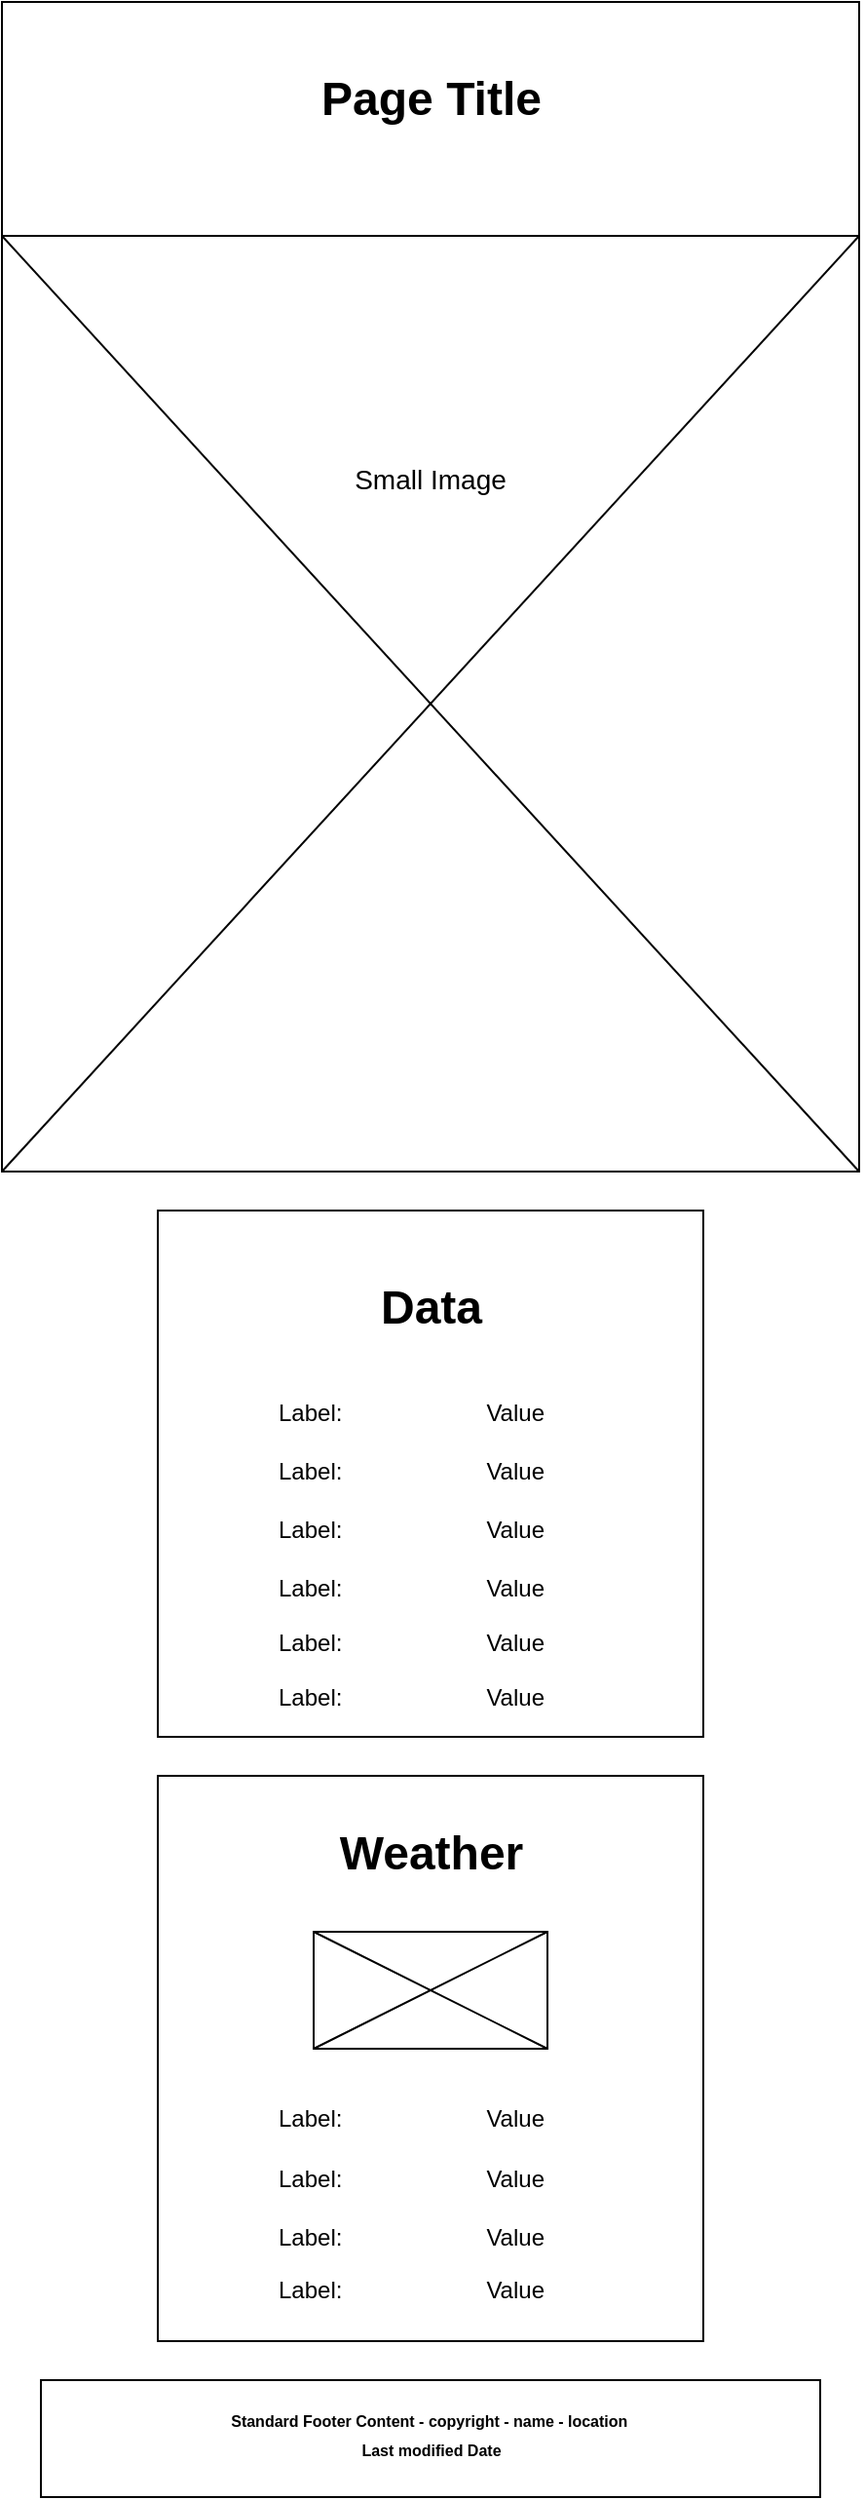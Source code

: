 <mxfile version="26.0.8">
  <diagram name="Page-1" id="WEihKRuXas7AYv6Y4sjq">
    <mxGraphModel dx="757" dy="914" grid="1" gridSize="10" guides="1" tooltips="1" connect="1" arrows="1" fold="1" page="1" pageScale="1" pageWidth="270" pageHeight="720" math="0" shadow="0">
      <root>
        <mxCell id="0" />
        <mxCell id="1" parent="0" />
        <mxCell id="9K-0OFQSS1LYaO3v6ocY-1" value="" style="rounded=0;whiteSpace=wrap;html=1;" vertex="1" parent="1">
          <mxGeometry x="320" y="70" width="440" height="120" as="geometry" />
        </mxCell>
        <mxCell id="9K-0OFQSS1LYaO3v6ocY-2" value="Page Title" style="text;strokeColor=none;fillColor=none;html=1;fontSize=24;fontStyle=1;verticalAlign=middle;align=center;" vertex="1" parent="1">
          <mxGeometry x="417.5" y="100" width="245" height="40" as="geometry" />
        </mxCell>
        <mxCell id="9K-0OFQSS1LYaO3v6ocY-4" value="" style="rounded=0;whiteSpace=wrap;html=1;" vertex="1" parent="1">
          <mxGeometry x="320" y="190" width="440" height="480" as="geometry" />
        </mxCell>
        <mxCell id="9K-0OFQSS1LYaO3v6ocY-5" value="" style="endArrow=none;html=1;rounded=0;entryX=0;entryY=1;entryDx=0;entryDy=0;exitX=1;exitY=0;exitDx=0;exitDy=0;" edge="1" parent="1" source="9K-0OFQSS1LYaO3v6ocY-4" target="9K-0OFQSS1LYaO3v6ocY-4">
          <mxGeometry width="50" height="50" relative="1" as="geometry">
            <mxPoint x="640" y="240" as="sourcePoint" />
            <mxPoint x="616.364" y="370" as="targetPoint" />
          </mxGeometry>
        </mxCell>
        <mxCell id="9K-0OFQSS1LYaO3v6ocY-6" value="" style="endArrow=none;html=1;rounded=0;entryX=0;entryY=0;entryDx=0;entryDy=0;exitX=1;exitY=1;exitDx=0;exitDy=0;" edge="1" parent="1" source="9K-0OFQSS1LYaO3v6ocY-4" target="9K-0OFQSS1LYaO3v6ocY-4">
          <mxGeometry width="50" height="50" relative="1" as="geometry">
            <mxPoint x="383.64" y="280" as="sourcePoint" />
            <mxPoint x="360.004" y="410" as="targetPoint" />
          </mxGeometry>
        </mxCell>
        <mxCell id="9K-0OFQSS1LYaO3v6ocY-7" value="&lt;font style=&quot;font-size: 14px;&quot;&gt;Small Image&lt;/font&gt;" style="text;html=1;align=center;verticalAlign=middle;whiteSpace=wrap;rounded=0;" vertex="1" parent="1">
          <mxGeometry x="465" y="300" width="150" height="30" as="geometry" />
        </mxCell>
        <mxCell id="9K-0OFQSS1LYaO3v6ocY-9" value="" style="rounded=0;whiteSpace=wrap;html=1;" vertex="1" parent="1">
          <mxGeometry x="400" y="690" width="280" height="270" as="geometry" />
        </mxCell>
        <mxCell id="9K-0OFQSS1LYaO3v6ocY-11" value="" style="rounded=0;whiteSpace=wrap;html=1;" vertex="1" parent="1">
          <mxGeometry x="400" y="980" width="280" height="290" as="geometry" />
        </mxCell>
        <mxCell id="9K-0OFQSS1LYaO3v6ocY-12" value="" style="rounded=0;whiteSpace=wrap;html=1;" vertex="1" parent="1">
          <mxGeometry x="340" y="1290" width="400" height="60" as="geometry" />
        </mxCell>
        <mxCell id="9K-0OFQSS1LYaO3v6ocY-15" value="" style="shape=table;startSize=0;container=1;collapsible=0;childLayout=tableLayout;fontSize=11;fillColor=none;strokeColor=none;" vertex="1" parent="1">
          <mxGeometry x="455" y="810" width="170" height="116.0" as="geometry" />
        </mxCell>
        <mxCell id="9K-0OFQSS1LYaO3v6ocY-16" value="" style="shape=tableRow;horizontal=0;startSize=0;swimlaneHead=0;swimlaneBody=0;strokeColor=inherit;top=0;left=0;bottom=0;right=0;collapsible=0;dropTarget=0;fillColor=none;points=[[0,0.5],[1,0.5]];portConstraint=eastwest;fontSize=16;" vertex="1" parent="9K-0OFQSS1LYaO3v6ocY-15">
          <mxGeometry width="170" height="28" as="geometry" />
        </mxCell>
        <mxCell id="9K-0OFQSS1LYaO3v6ocY-17" value="Label:&lt;span style=&quot;white-space: pre;&quot;&gt;&#x9;&lt;/span&gt;&lt;span style=&quot;white-space: pre;&quot;&gt;&#x9;&lt;/span&gt;&lt;span style=&quot;white-space: pre;&quot;&gt;&#x9;&lt;/span&gt;Value" style="shape=partialRectangle;html=1;whiteSpace=wrap;connectable=0;strokeColor=inherit;overflow=hidden;fillColor=none;top=0;left=0;bottom=0;right=0;pointerEvents=1;fontSize=12;align=left;spacingLeft=5;" vertex="1" parent="9K-0OFQSS1LYaO3v6ocY-16">
          <mxGeometry width="170" height="28" as="geometry">
            <mxRectangle width="170" height="28" as="alternateBounds" />
          </mxGeometry>
        </mxCell>
        <mxCell id="9K-0OFQSS1LYaO3v6ocY-18" value="" style="shape=tableRow;horizontal=0;startSize=0;swimlaneHead=0;swimlaneBody=0;strokeColor=inherit;top=0;left=0;bottom=0;right=0;collapsible=0;dropTarget=0;fillColor=none;points=[[0,0.5],[1,0.5]];portConstraint=eastwest;fontSize=16;" vertex="1" parent="9K-0OFQSS1LYaO3v6ocY-15">
          <mxGeometry y="28" width="170" height="32" as="geometry" />
        </mxCell>
        <mxCell id="9K-0OFQSS1LYaO3v6ocY-19" value="Label:&lt;span style=&quot;white-space: pre;&quot;&gt;&#x9;&lt;/span&gt;&lt;span style=&quot;white-space: pre;&quot;&gt;&#x9;&lt;/span&gt;&lt;span style=&quot;white-space: pre;&quot;&gt;&#x9;&lt;/span&gt;Value" style="shape=partialRectangle;html=1;whiteSpace=wrap;connectable=0;strokeColor=inherit;overflow=hidden;fillColor=none;top=0;left=0;bottom=0;right=0;pointerEvents=1;fontSize=12;align=left;spacingLeft=5;" vertex="1" parent="9K-0OFQSS1LYaO3v6ocY-18">
          <mxGeometry width="170" height="32" as="geometry">
            <mxRectangle width="170" height="32" as="alternateBounds" />
          </mxGeometry>
        </mxCell>
        <mxCell id="9K-0OFQSS1LYaO3v6ocY-20" value="" style="shape=tableRow;horizontal=0;startSize=0;swimlaneHead=0;swimlaneBody=0;strokeColor=inherit;top=0;left=0;bottom=0;right=0;collapsible=0;dropTarget=0;fillColor=none;points=[[0,0.5],[1,0.5]];portConstraint=eastwest;fontSize=16;" vertex="1" parent="9K-0OFQSS1LYaO3v6ocY-15">
          <mxGeometry y="60" width="170" height="28" as="geometry" />
        </mxCell>
        <mxCell id="9K-0OFQSS1LYaO3v6ocY-21" value="Label:&lt;span style=&quot;white-space: pre;&quot;&gt;&#x9;&lt;/span&gt;&lt;span style=&quot;white-space: pre;&quot;&gt;&#x9;&lt;/span&gt;&lt;span style=&quot;white-space: pre;&quot;&gt;&#x9;&lt;/span&gt;Value" style="shape=partialRectangle;html=1;whiteSpace=wrap;connectable=0;strokeColor=inherit;overflow=hidden;fillColor=none;top=0;left=0;bottom=0;right=0;pointerEvents=1;fontSize=12;align=left;spacingLeft=5;" vertex="1" parent="9K-0OFQSS1LYaO3v6ocY-20">
          <mxGeometry width="170" height="28" as="geometry">
            <mxRectangle width="170" height="28" as="alternateBounds" />
          </mxGeometry>
        </mxCell>
        <mxCell id="9K-0OFQSS1LYaO3v6ocY-22" style="shape=tableRow;horizontal=0;startSize=0;swimlaneHead=0;swimlaneBody=0;strokeColor=inherit;top=0;left=0;bottom=0;right=0;collapsible=0;dropTarget=0;fillColor=none;points=[[0,0.5],[1,0.5]];portConstraint=eastwest;fontSize=16;" vertex="1" parent="9K-0OFQSS1LYaO3v6ocY-15">
          <mxGeometry y="88" width="170" height="28" as="geometry" />
        </mxCell>
        <mxCell id="9K-0OFQSS1LYaO3v6ocY-23" value="" style="shape=partialRectangle;html=1;whiteSpace=wrap;connectable=0;strokeColor=inherit;overflow=hidden;fillColor=none;top=0;left=0;bottom=0;right=0;pointerEvents=1;fontSize=12;align=left;spacingLeft=5;" vertex="1" parent="9K-0OFQSS1LYaO3v6ocY-22">
          <mxGeometry width="170" height="28" as="geometry">
            <mxRectangle width="170" height="28" as="alternateBounds" />
          </mxGeometry>
        </mxCell>
        <mxCell id="9K-0OFQSS1LYaO3v6ocY-24" value="Label:&lt;span style=&quot;white-space: pre;&quot;&gt;&#x9;&lt;/span&gt;&lt;span style=&quot;white-space: pre;&quot;&gt;&#x9;&lt;/span&gt;&lt;span style=&quot;white-space: pre;&quot;&gt;&#x9;&lt;/span&gt;Value" style="shape=partialRectangle;html=1;whiteSpace=wrap;connectable=0;strokeColor=inherit;overflow=hidden;fillColor=none;top=0;left=0;bottom=0;right=0;pointerEvents=1;fontSize=12;align=left;spacingLeft=5;" vertex="1" parent="1">
          <mxGeometry x="455" y="898" width="170" height="28" as="geometry">
            <mxRectangle width="170" height="28" as="alternateBounds" />
          </mxGeometry>
        </mxCell>
        <mxCell id="9K-0OFQSS1LYaO3v6ocY-25" value="Label:&lt;span style=&quot;white-space: pre;&quot;&gt;&#x9;&lt;/span&gt;&lt;span style=&quot;white-space: pre;&quot;&gt;&#x9;&lt;/span&gt;&lt;span style=&quot;white-space: pre;&quot;&gt;&#x9;&lt;/span&gt;Value" style="shape=partialRectangle;html=1;whiteSpace=wrap;connectable=0;strokeColor=inherit;overflow=hidden;fillColor=none;top=0;left=0;bottom=0;right=0;pointerEvents=1;fontSize=12;align=left;spacingLeft=5;" vertex="1" parent="1">
          <mxGeometry x="455" y="926" width="170" height="28" as="geometry">
            <mxRectangle width="170" height="28" as="alternateBounds" />
          </mxGeometry>
        </mxCell>
        <mxCell id="9K-0OFQSS1LYaO3v6ocY-26" value="Label:&lt;span style=&quot;white-space: pre;&quot;&gt;&#x9;&lt;/span&gt;&lt;span style=&quot;white-space: pre;&quot;&gt;&#x9;&lt;/span&gt;&lt;span style=&quot;white-space: pre;&quot;&gt;&#x9;&lt;/span&gt;Value" style="shape=partialRectangle;html=1;whiteSpace=wrap;connectable=0;strokeColor=inherit;overflow=hidden;fillColor=none;top=0;left=0;bottom=0;right=0;pointerEvents=1;fontSize=12;align=left;spacingLeft=5;" vertex="1" parent="1">
          <mxGeometry x="455" y="780" width="170" height="28" as="geometry">
            <mxRectangle width="170" height="28" as="alternateBounds" />
          </mxGeometry>
        </mxCell>
        <mxCell id="9K-0OFQSS1LYaO3v6ocY-27" value="Data" style="text;strokeColor=none;fillColor=none;html=1;fontSize=24;fontStyle=1;verticalAlign=middle;align=center;" vertex="1" parent="1">
          <mxGeometry x="490" y="720" width="100" height="40" as="geometry" />
        </mxCell>
        <mxCell id="9K-0OFQSS1LYaO3v6ocY-28" value="" style="shape=table;startSize=0;container=1;collapsible=0;childLayout=tableLayout;fontSize=11;fillColor=none;strokeColor=none;" vertex="1" parent="1">
          <mxGeometry x="455" y="1140" width="170" height="119.0" as="geometry" />
        </mxCell>
        <mxCell id="9K-0OFQSS1LYaO3v6ocY-29" value="" style="shape=tableRow;horizontal=0;startSize=0;swimlaneHead=0;swimlaneBody=0;strokeColor=inherit;top=0;left=0;bottom=0;right=0;collapsible=0;dropTarget=0;fillColor=none;points=[[0,0.5],[1,0.5]];portConstraint=eastwest;fontSize=16;" vertex="1" parent="9K-0OFQSS1LYaO3v6ocY-28">
          <mxGeometry width="170" height="31" as="geometry" />
        </mxCell>
        <mxCell id="9K-0OFQSS1LYaO3v6ocY-30" value="Label:&lt;span style=&quot;white-space: pre;&quot;&gt;&#x9;&lt;/span&gt;&lt;span style=&quot;white-space: pre;&quot;&gt;&#x9;&lt;/span&gt;&lt;span style=&quot;white-space: pre;&quot;&gt;&#x9;&lt;/span&gt;Value" style="shape=partialRectangle;html=1;whiteSpace=wrap;connectable=0;strokeColor=inherit;overflow=hidden;fillColor=none;top=0;left=0;bottom=0;right=0;pointerEvents=1;fontSize=12;align=left;spacingLeft=5;" vertex="1" parent="9K-0OFQSS1LYaO3v6ocY-29">
          <mxGeometry width="170" height="31" as="geometry">
            <mxRectangle width="170" height="31" as="alternateBounds" />
          </mxGeometry>
        </mxCell>
        <mxCell id="9K-0OFQSS1LYaO3v6ocY-31" value="" style="shape=tableRow;horizontal=0;startSize=0;swimlaneHead=0;swimlaneBody=0;strokeColor=inherit;top=0;left=0;bottom=0;right=0;collapsible=0;dropTarget=0;fillColor=none;points=[[0,0.5],[1,0.5]];portConstraint=eastwest;fontSize=16;" vertex="1" parent="9K-0OFQSS1LYaO3v6ocY-28">
          <mxGeometry y="31" width="170" height="32" as="geometry" />
        </mxCell>
        <mxCell id="9K-0OFQSS1LYaO3v6ocY-32" value="Label:&lt;span style=&quot;white-space: pre;&quot;&gt;&#x9;&lt;/span&gt;&lt;span style=&quot;white-space: pre;&quot;&gt;&#x9;&lt;/span&gt;&lt;span style=&quot;white-space: pre;&quot;&gt;&#x9;&lt;/span&gt;Value" style="shape=partialRectangle;html=1;whiteSpace=wrap;connectable=0;strokeColor=inherit;overflow=hidden;fillColor=none;top=0;left=0;bottom=0;right=0;pointerEvents=1;fontSize=12;align=left;spacingLeft=5;" vertex="1" parent="9K-0OFQSS1LYaO3v6ocY-31">
          <mxGeometry width="170" height="32" as="geometry">
            <mxRectangle width="170" height="32" as="alternateBounds" />
          </mxGeometry>
        </mxCell>
        <mxCell id="9K-0OFQSS1LYaO3v6ocY-33" value="" style="shape=tableRow;horizontal=0;startSize=0;swimlaneHead=0;swimlaneBody=0;strokeColor=inherit;top=0;left=0;bottom=0;right=0;collapsible=0;dropTarget=0;fillColor=none;points=[[0,0.5],[1,0.5]];portConstraint=eastwest;fontSize=16;" vertex="1" parent="9K-0OFQSS1LYaO3v6ocY-28">
          <mxGeometry y="63" width="170" height="28" as="geometry" />
        </mxCell>
        <mxCell id="9K-0OFQSS1LYaO3v6ocY-34" value="Label:&lt;span style=&quot;white-space: pre;&quot;&gt;&#x9;&lt;/span&gt;&lt;span style=&quot;white-space: pre;&quot;&gt;&#x9;&lt;/span&gt;&lt;span style=&quot;white-space: pre;&quot;&gt;&#x9;&lt;/span&gt;Value" style="shape=partialRectangle;html=1;whiteSpace=wrap;connectable=0;strokeColor=inherit;overflow=hidden;fillColor=none;top=0;left=0;bottom=0;right=0;pointerEvents=1;fontSize=12;align=left;spacingLeft=5;" vertex="1" parent="9K-0OFQSS1LYaO3v6ocY-33">
          <mxGeometry width="170" height="28" as="geometry">
            <mxRectangle width="170" height="28" as="alternateBounds" />
          </mxGeometry>
        </mxCell>
        <mxCell id="9K-0OFQSS1LYaO3v6ocY-35" style="shape=tableRow;horizontal=0;startSize=0;swimlaneHead=0;swimlaneBody=0;strokeColor=inherit;top=0;left=0;bottom=0;right=0;collapsible=0;dropTarget=0;fillColor=none;points=[[0,0.5],[1,0.5]];portConstraint=eastwest;fontSize=16;" vertex="1" parent="9K-0OFQSS1LYaO3v6ocY-28">
          <mxGeometry y="91" width="170" height="28" as="geometry" />
        </mxCell>
        <mxCell id="9K-0OFQSS1LYaO3v6ocY-36" value="" style="shape=partialRectangle;html=1;whiteSpace=wrap;connectable=0;strokeColor=inherit;overflow=hidden;fillColor=none;top=0;left=0;bottom=0;right=0;pointerEvents=1;fontSize=12;align=left;spacingLeft=5;" vertex="1" parent="9K-0OFQSS1LYaO3v6ocY-35">
          <mxGeometry width="170" height="28" as="geometry">
            <mxRectangle width="170" height="28" as="alternateBounds" />
          </mxGeometry>
        </mxCell>
        <mxCell id="9K-0OFQSS1LYaO3v6ocY-37" value="Label:&lt;span style=&quot;white-space: pre;&quot;&gt;&#x9;&lt;/span&gt;&lt;span style=&quot;white-space: pre;&quot;&gt;&#x9;&lt;/span&gt;&lt;span style=&quot;white-space: pre;&quot;&gt;&#x9;&lt;/span&gt;Value" style="shape=partialRectangle;html=1;whiteSpace=wrap;connectable=0;strokeColor=inherit;overflow=hidden;fillColor=none;top=0;left=0;bottom=0;right=0;pointerEvents=1;fontSize=12;align=left;spacingLeft=5;" vertex="1" parent="1">
          <mxGeometry x="455" y="1230" width="170" height="28" as="geometry">
            <mxRectangle width="170" height="28" as="alternateBounds" />
          </mxGeometry>
        </mxCell>
        <mxCell id="9K-0OFQSS1LYaO3v6ocY-39" value="" style="rounded=0;whiteSpace=wrap;html=1;" vertex="1" parent="1">
          <mxGeometry x="480" y="1060" width="120" height="60" as="geometry" />
        </mxCell>
        <mxCell id="9K-0OFQSS1LYaO3v6ocY-40" value="" style="endArrow=none;html=1;rounded=0;exitX=0;exitY=1;exitDx=0;exitDy=0;" edge="1" parent="1" source="9K-0OFQSS1LYaO3v6ocY-39">
          <mxGeometry width="50" height="50" relative="1" as="geometry">
            <mxPoint x="550" y="1110" as="sourcePoint" />
            <mxPoint x="600" y="1060" as="targetPoint" />
          </mxGeometry>
        </mxCell>
        <mxCell id="9K-0OFQSS1LYaO3v6ocY-41" value="" style="endArrow=none;html=1;rounded=0;exitX=1;exitY=1;exitDx=0;exitDy=0;entryX=0;entryY=0;entryDx=0;entryDy=0;" edge="1" parent="1" source="9K-0OFQSS1LYaO3v6ocY-39" target="9K-0OFQSS1LYaO3v6ocY-39">
          <mxGeometry width="50" height="50" relative="1" as="geometry">
            <mxPoint x="430" y="1110" as="sourcePoint" />
            <mxPoint x="480" y="1060" as="targetPoint" />
          </mxGeometry>
        </mxCell>
        <mxCell id="9K-0OFQSS1LYaO3v6ocY-42" value="Weather" style="text;strokeColor=none;fillColor=none;html=1;fontSize=24;fontStyle=1;verticalAlign=middle;align=center;" vertex="1" parent="1">
          <mxGeometry x="490" y="1000" width="100" height="40" as="geometry" />
        </mxCell>
        <mxCell id="9K-0OFQSS1LYaO3v6ocY-43" value="&lt;font style=&quot;font-size: 8px; line-height: 10%;&quot;&gt;Standard Footer Content - copyright - name - location&amp;nbsp;&lt;/font&gt;&lt;div style=&quot;line-height: 10%;&quot;&gt;&lt;font style=&quot;font-size: 8px; line-height: 10%;&quot;&gt;Last modified Date&lt;/font&gt;&lt;/div&gt;" style="text;strokeColor=none;fillColor=none;html=1;fontSize=24;fontStyle=1;verticalAlign=middle;align=center;" vertex="1" parent="1">
          <mxGeometry x="360" y="1290" width="360" height="40" as="geometry" />
        </mxCell>
      </root>
    </mxGraphModel>
  </diagram>
</mxfile>

